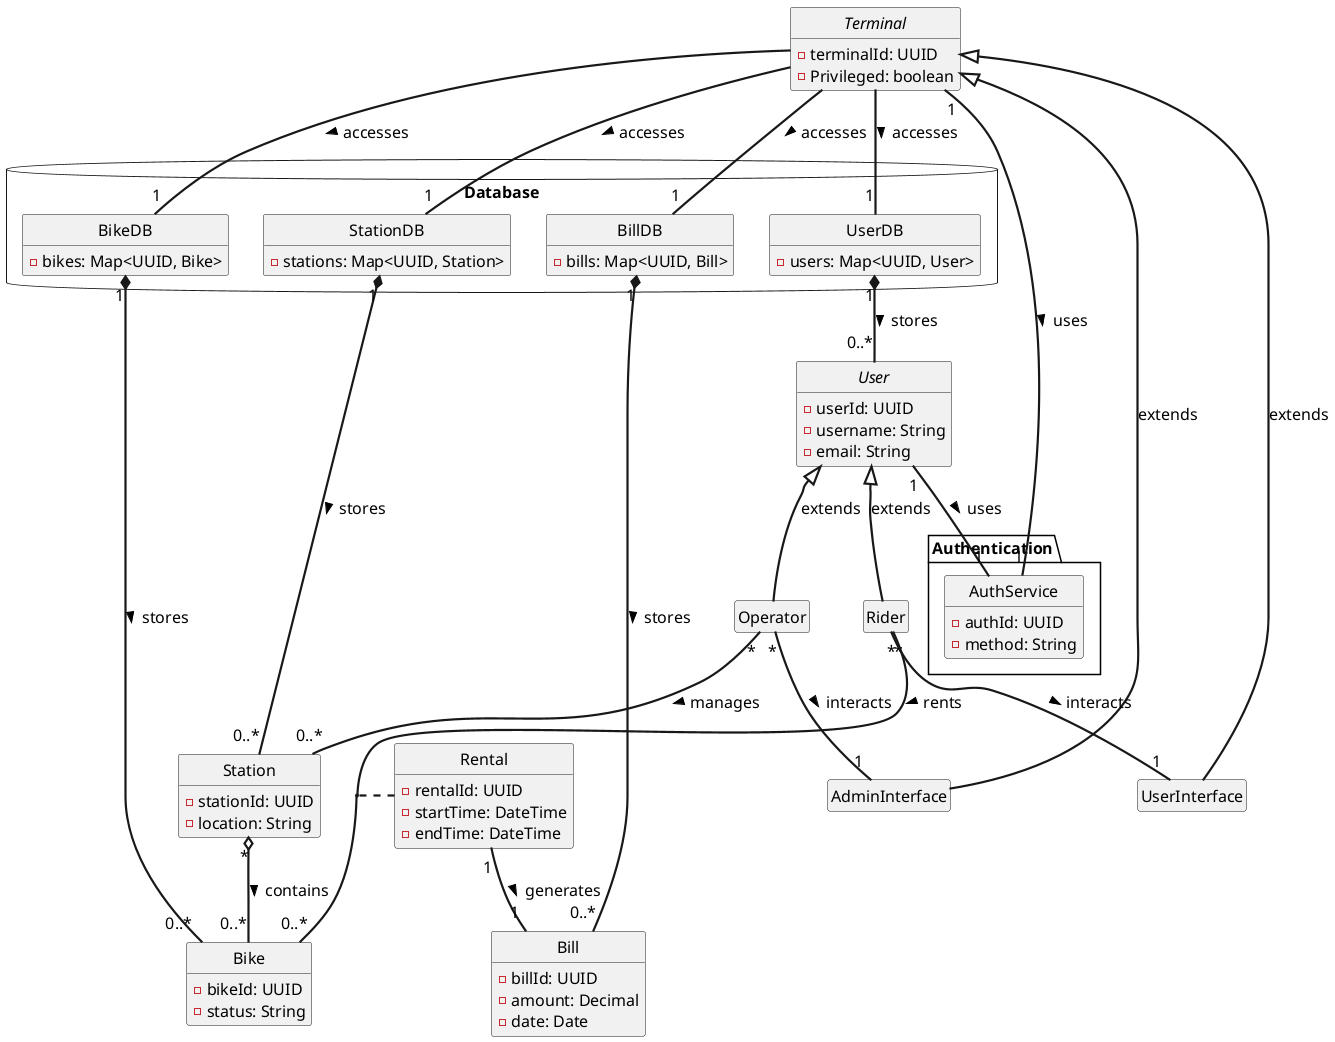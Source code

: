 @startuml Domain Model
skinparam style strictuml
skinparam DefaultFontName Arial
skinparam DefaultFontSize 16
skinparam DefaultFontStyle bold
skinparam ArrowThickness 2.2
hide empty members

class "<i>User</i>" as User {
  - userId: UUID
  - username: String
  - email: String
}


package "Database" <<Database>> {
    class "UserDB" as UserDB {
    - users: Map<UUID, User>
    }
}

class "Rider" as Rider {

}

class "Operator" as Operator {

}

class "<i>Terminal</i>" as Terminal {
  - terminalId: UUID
  - Privileged: boolean
}

class "UserInterface" as UserInterface {

}

class "AdminInterface" as AdminInterface {

}

class "Bike" as Bike {
  - bikeId: UUID
  - status: String
}


package "Database" <<Database>> {
    class "BikeDB" as BikeDB {
    - bikes: Map<UUID, Bike>
    }
}

class "Station" as Station {
  - stationId: UUID
  - location: String
}

package "Database" <<Database>> {
    class "StationDB" as StationDB {
    - stations: Map<UUID, Station>
    }
}

UserDB "1" *-- "0..*" User : stores >

BikeDB "1" *-- "0..*" Bike : stores >

StationDB "1" *-- "0..*" Station : stores >

Terminal <|-- UserInterface : extends 

Terminal <|-- AdminInterface : extends

User <|-- Rider : extends

User <|-- Operator : extends

Rider "*" -- "0..*" Bike : rents >

Operator "*" -- "0..*" Station : manages >

Station "*" o-- "0..*" Bike : contains >

Rider "*" -- "1" UserInterface : interacts >

Operator "*" -- "1" AdminInterface : interacts >

Terminal -- "1" UserDB : accesses >

Terminal -- "1" BikeDB : accesses >

Terminal -- "1" StationDB : accesses >

class "Rental" as Rental {
  - rentalId: UUID
  - startTime: DateTime
  - endTime: DateTime
}

(Rider, Bike) .. Rental

Rental "1" -- "1" Bill : generates >

class "Bill" as Bill {
  - billId: UUID
  - amount: Decimal
  - date: Date
}

package "Database" <<Database>> {

    class "BillDB" as BillDB {
    - bills: Map<UUID, Bill>
    }
}
BillDB "1" *-- "0..*" Bill : stores >

Terminal -- "1" BillDB : accesses >

package "Authentication" {
  class "AuthService" as AuthService {
    - authId: UUID
    - method: String
  }

  User "1" -- "1" AuthService : uses >
  Terminal "1" -- "1" AuthService : uses >
}





@enduml
